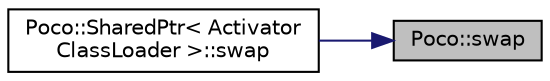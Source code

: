 digraph "Poco::swap"
{
 // LATEX_PDF_SIZE
  edge [fontname="Helvetica",fontsize="10",labelfontname="Helvetica",labelfontsize="10"];
  node [fontname="Helvetica",fontsize="10",shape=record];
  rankdir="RL";
  Node1 [label="Poco::swap",height=0.2,width=0.4,color="black", fillcolor="grey75", style="filled", fontcolor="black",tooltip=" "];
  Node1 -> Node2 [dir="back",color="midnightblue",fontsize="10",style="solid"];
  Node2 [label="Poco::SharedPtr\< Activator\lClassLoader \>::swap",height=0.2,width=0.4,color="black", fillcolor="white", style="filled",URL="$classPoco_1_1SharedPtr.html#a541b6d966bf0a6601ef3c92a97fbefa6",tooltip=" "];
}
